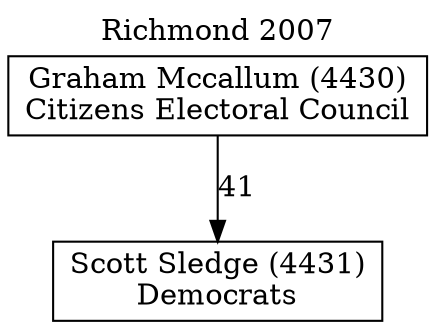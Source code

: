 // House preference flow
digraph "Scott Sledge (4431)_Richmond_2007" {
	graph [label="Richmond 2007" labelloc=t mclimit=10]
	node [shape=box]
	"Scott Sledge (4431)" [label="Scott Sledge (4431)
Democrats"]
	"Graham Mccallum (4430)" [label="Graham Mccallum (4430)
Citizens Electoral Council"]
	"Graham Mccallum (4430)" -> "Scott Sledge (4431)" [label=41]
}
